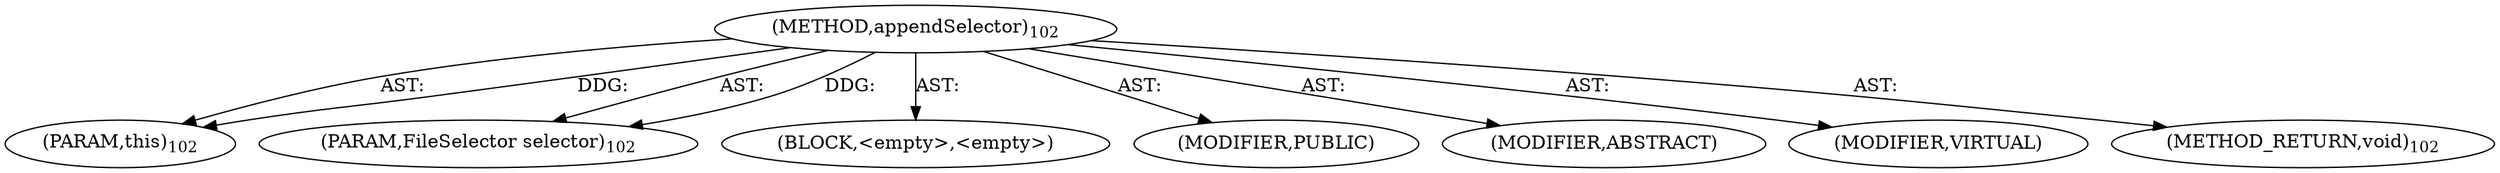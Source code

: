 digraph "appendSelector" {  
"111669149700" [label = <(METHOD,appendSelector)<SUB>102</SUB>> ]
"115964116997" [label = <(PARAM,this)<SUB>102</SUB>> ]
"115964116998" [label = <(PARAM,FileSelector selector)<SUB>102</SUB>> ]
"25769803780" [label = <(BLOCK,&lt;empty&gt;,&lt;empty&gt;)> ]
"133143986188" [label = <(MODIFIER,PUBLIC)> ]
"133143986189" [label = <(MODIFIER,ABSTRACT)> ]
"133143986190" [label = <(MODIFIER,VIRTUAL)> ]
"128849018884" [label = <(METHOD_RETURN,void)<SUB>102</SUB>> ]
  "111669149700" -> "115964116997"  [ label = "AST: "] 
  "111669149700" -> "115964116998"  [ label = "AST: "] 
  "111669149700" -> "25769803780"  [ label = "AST: "] 
  "111669149700" -> "133143986188"  [ label = "AST: "] 
  "111669149700" -> "133143986189"  [ label = "AST: "] 
  "111669149700" -> "133143986190"  [ label = "AST: "] 
  "111669149700" -> "128849018884"  [ label = "AST: "] 
  "111669149700" -> "115964116997"  [ label = "DDG: "] 
  "111669149700" -> "115964116998"  [ label = "DDG: "] 
}
